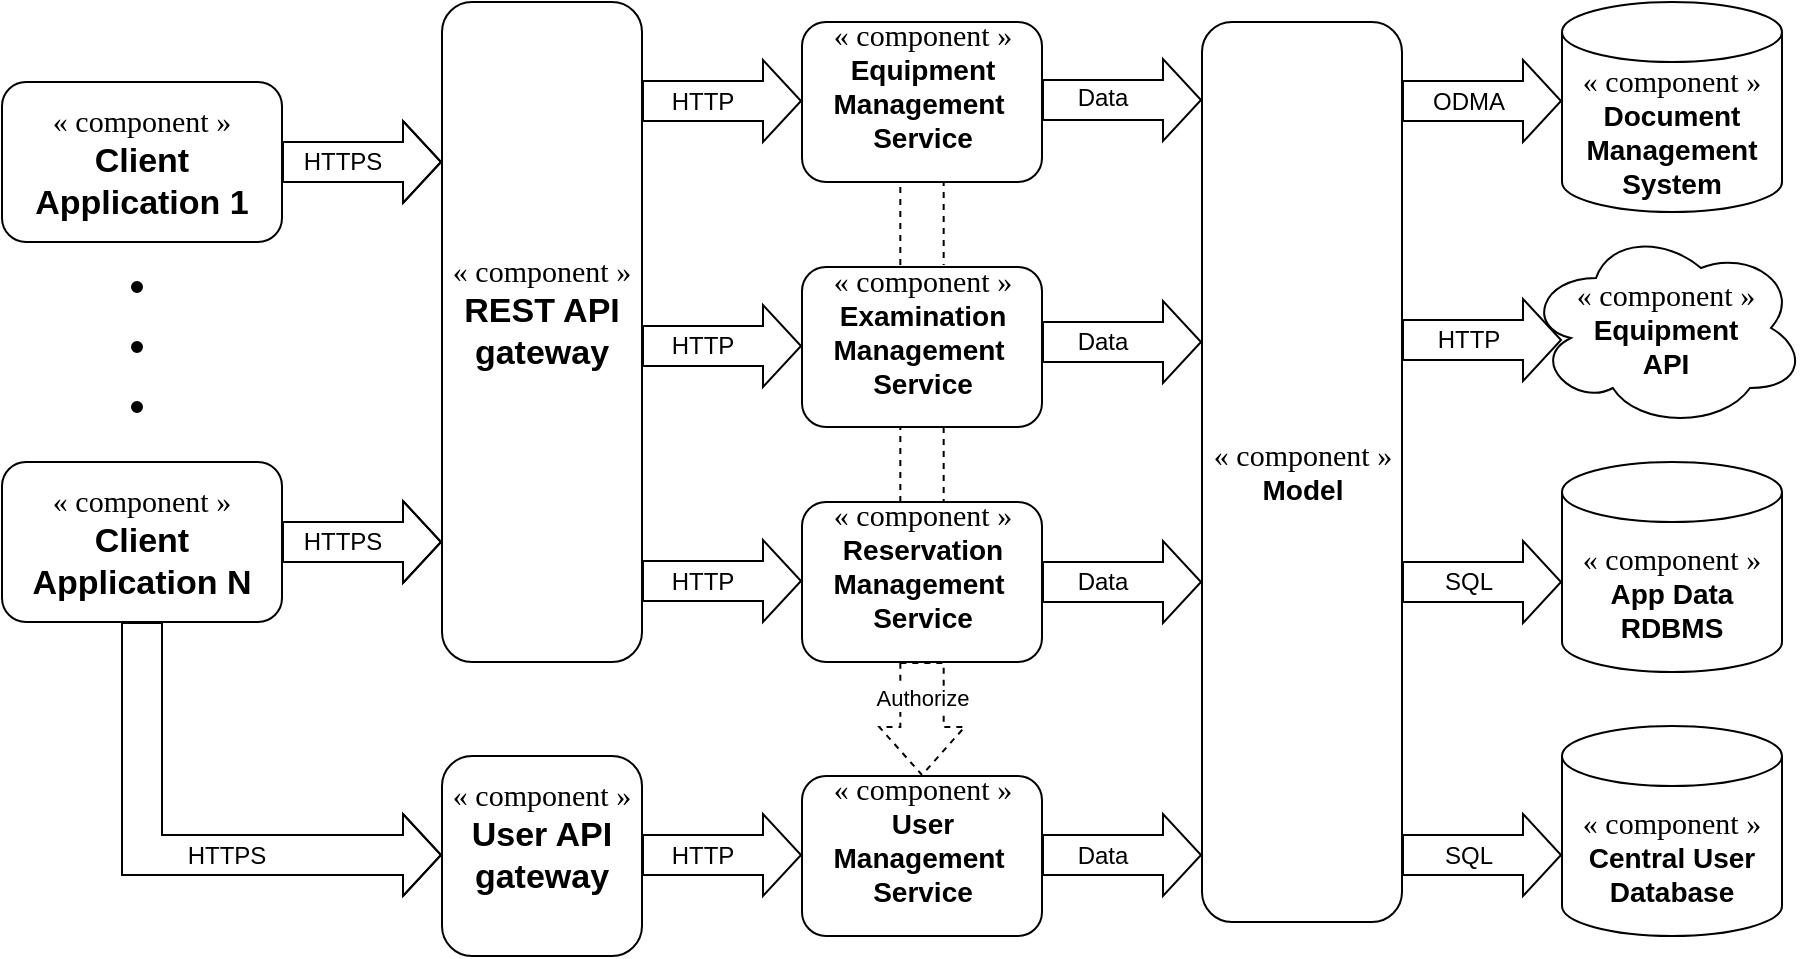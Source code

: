 <mxfile version="13.10.1" type="device"><diagram id="E6fE1Z5m_jugtNpHPAVi" name="Page-1"><mxGraphModel dx="768" dy="635" grid="1" gridSize="10" guides="1" tooltips="1" connect="1" arrows="1" fold="1" page="1" pageScale="1" pageWidth="827" pageHeight="1169" math="0" shadow="0"><root><mxCell id="0"/><mxCell id="1" parent="0"/><mxCell id="DBr3uY2wU5K_tfGCfMpf-68" value="&lt;font face=&quot;Garamond&quot;&gt;&lt;font style=&quot;font-size: 15px&quot;&gt;«&amp;nbsp;component&amp;nbsp;»&lt;/font&gt;&lt;br&gt;&lt;/font&gt;&lt;b style=&quot;font-size: 14px&quot;&gt;Equipment&lt;br&gt;API&lt;/b&gt;" style="ellipse;shape=cloud;whiteSpace=wrap;html=1;" parent="1" vertex="1"><mxGeometry x="762" y="133" width="140" height="100" as="geometry"/></mxCell><mxCell id="DBr3uY2wU5K_tfGCfMpf-1" style="edgeStyle=orthogonalEdgeStyle;rounded=0;orthogonalLoop=1;jettySize=auto;html=1;fontSize=17;shape=flexArrow;targetPerimeterSpacing=0;width=20;endSize=6;exitX=1;exitY=0.5;exitDx=0;exitDy=0;entryX=0;entryY=0.5;entryDx=0;entryDy=0;" parent="1" source="DBr3uY2wU5K_tfGCfMpf-3" edge="1"><mxGeometry relative="1" as="geometry"><mxPoint x="200" y="99.96" as="sourcePoint"/><mxPoint x="220" y="100" as="targetPoint"/><Array as="points"><mxPoint x="170" y="100"/><mxPoint x="170" y="100"/></Array></mxGeometry></mxCell><mxCell id="DBr3uY2wU5K_tfGCfMpf-2" value="HTTPS" style="edgeLabel;html=1;align=center;verticalAlign=middle;resizable=0;points=[];fontSize=12;" parent="DBr3uY2wU5K_tfGCfMpf-1" vertex="1" connectable="0"><mxGeometry x="0.368" y="6" relative="1" as="geometry"><mxPoint x="-24.48" y="6" as="offset"/></mxGeometry></mxCell><mxCell id="DBr3uY2wU5K_tfGCfMpf-3" value="" style="rounded=1;whiteSpace=wrap;html=1;" parent="1" vertex="1"><mxGeometry y="60" width="140" height="80" as="geometry"/></mxCell><mxCell id="DBr3uY2wU5K_tfGCfMpf-4" value="&lt;font&gt;&lt;font style=&quot;font-size: 17px&quot;&gt;&lt;span style=&quot;font-family: &amp;#34;garamond&amp;#34; ; font-size: 15px&quot;&gt;«&amp;nbsp;&lt;/span&gt;&lt;font style=&quot;font-family: &amp;#34;garamond&amp;#34; ; font-size: 15px&quot;&gt;component&amp;nbsp;&lt;/font&gt;&lt;span style=&quot;font-family: &amp;#34;garamond&amp;#34; ; font-size: 15px&quot;&gt;»&lt;/span&gt;&lt;br&gt;&lt;b&gt;Client Application&amp;nbsp;&lt;/b&gt;&lt;/font&gt;&lt;b&gt;1&lt;/b&gt;&lt;br style=&quot;font-size: 17px&quot;&gt;&lt;/font&gt;" style="text;html=1;strokeColor=none;fillColor=none;align=center;verticalAlign=middle;whiteSpace=wrap;rounded=0;rotation=0;fontSize=17;" parent="1" vertex="1"><mxGeometry x="10" y="80" width="120" height="40" as="geometry"/></mxCell><mxCell id="DBr3uY2wU5K_tfGCfMpf-8" value="" style="rounded=1;whiteSpace=wrap;html=1;" parent="1" vertex="1"><mxGeometry x="220" y="20" width="100" height="330" as="geometry"/></mxCell><mxCell id="DBr3uY2wU5K_tfGCfMpf-9" value="&lt;font&gt;&lt;font style=&quot;font-size: 17px&quot;&gt;&lt;span style=&quot;font-family: &amp;#34;garamond&amp;#34; ; font-size: 15px&quot;&gt;«&amp;nbsp;&lt;/span&gt;&lt;font style=&quot;font-family: &amp;#34;garamond&amp;#34; ; font-size: 15px&quot;&gt;component&amp;nbsp;&lt;/font&gt;&lt;span style=&quot;font-family: &amp;#34;garamond&amp;#34; ; font-size: 15px&quot;&gt;»&lt;/span&gt;&lt;br&gt;&lt;b&gt;REST API gateway&lt;/b&gt;&lt;/font&gt;&lt;br style=&quot;font-size: 17px&quot;&gt;&lt;/font&gt;" style="text;html=1;strokeColor=none;fillColor=none;align=center;verticalAlign=middle;whiteSpace=wrap;rounded=0;rotation=0;fontSize=17;" parent="1" vertex="1"><mxGeometry x="220" y="155" width="100" height="40" as="geometry"/></mxCell><mxCell id="DBr3uY2wU5K_tfGCfMpf-15" style="edgeStyle=orthogonalEdgeStyle;rounded=0;orthogonalLoop=1;jettySize=auto;html=1;fontSize=17;shape=flexArrow;targetPerimeterSpacing=0;width=20;endSize=6;exitX=1;exitY=0.5;exitDx=0;exitDy=0;entryX=0;entryY=0.5;entryDx=0;entryDy=0;" parent="1" source="DBr3uY2wU5K_tfGCfMpf-17" edge="1"><mxGeometry relative="1" as="geometry"><mxPoint x="200" y="289.96" as="sourcePoint"/><mxPoint x="220" y="290" as="targetPoint"/><Array as="points"><mxPoint x="170" y="290"/><mxPoint x="170" y="290"/></Array></mxGeometry></mxCell><mxCell id="DBr3uY2wU5K_tfGCfMpf-16" value="HTTPS" style="edgeLabel;html=1;align=center;verticalAlign=middle;resizable=0;points=[];fontSize=12;" parent="DBr3uY2wU5K_tfGCfMpf-15" vertex="1" connectable="0"><mxGeometry x="0.368" y="6" relative="1" as="geometry"><mxPoint x="-24.48" y="6" as="offset"/></mxGeometry></mxCell><mxCell id="DBr3uY2wU5K_tfGCfMpf-17" value="" style="rounded=1;whiteSpace=wrap;html=1;" parent="1" vertex="1"><mxGeometry y="250" width="140" height="80" as="geometry"/></mxCell><mxCell id="DBr3uY2wU5K_tfGCfMpf-18" value="&lt;font&gt;&lt;font style=&quot;font-size: 17px&quot;&gt;&lt;span style=&quot;font-family: &amp;#34;garamond&amp;#34; ; font-size: 15px&quot;&gt;«&amp;nbsp;&lt;/span&gt;&lt;font style=&quot;font-family: &amp;#34;garamond&amp;#34; ; font-size: 15px&quot;&gt;component&amp;nbsp;&lt;/font&gt;&lt;span style=&quot;font-family: &amp;#34;garamond&amp;#34; ; font-size: 15px&quot;&gt;»&lt;/span&gt;&lt;br&gt;&lt;b&gt;Client Application&amp;nbsp;&lt;/b&gt;&lt;/font&gt;&lt;b&gt;N&lt;/b&gt;&lt;br style=&quot;font-size: 17px&quot;&gt;&lt;/font&gt;" style="text;html=1;strokeColor=none;fillColor=none;align=center;verticalAlign=middle;whiteSpace=wrap;rounded=0;rotation=0;fontSize=17;" parent="1" vertex="1"><mxGeometry x="10" y="270" width="120" height="40" as="geometry"/></mxCell><mxCell id="DBr3uY2wU5K_tfGCfMpf-24" value="" style="ellipse;html=1;aspect=fixed;labelBackgroundColor=#000000;fillColor=#000000;" parent="1" vertex="1"><mxGeometry x="65" y="220" width="5" height="5" as="geometry"/></mxCell><mxCell id="DBr3uY2wU5K_tfGCfMpf-28" value="" style="ellipse;html=1;aspect=fixed;labelBackgroundColor=#000000;fillColor=#000000;" parent="1" vertex="1"><mxGeometry x="65" y="190" width="5" height="5" as="geometry"/></mxCell><mxCell id="DBr3uY2wU5K_tfGCfMpf-29" value="" style="ellipse;html=1;aspect=fixed;labelBackgroundColor=#000000;fillColor=#000000;" parent="1" vertex="1"><mxGeometry x="65" y="160" width="5" height="5" as="geometry"/></mxCell><mxCell id="_10oNObDBICrMxKRUGkf-12" style="edgeStyle=orthogonalEdgeStyle;shape=flexArrow;rounded=0;orthogonalLoop=1;jettySize=auto;html=1;exitX=0.5;exitY=1;exitDx=0;exitDy=0;entryX=0.5;entryY=0;entryDx=0;entryDy=0;dashed=1;width=21.667;endSize=7.667;" parent="1" source="DBr3uY2wU5K_tfGCfMpf-30" target="DBr3uY2wU5K_tfGCfMpf-54" edge="1"><mxGeometry relative="1" as="geometry"><mxPoint x="500" y="367" as="sourcePoint"/></mxGeometry></mxCell><mxCell id="_10oNObDBICrMxKRUGkf-13" value="Authorize" style="edgeLabel;html=1;align=center;verticalAlign=middle;resizable=0;points=[];" parent="_10oNObDBICrMxKRUGkf-12" vertex="1" connectable="0"><mxGeometry x="-0.189" y="-3" relative="1" as="geometry"><mxPoint x="3" y="-5" as="offset"/></mxGeometry></mxCell><mxCell id="DBr3uY2wU5K_tfGCfMpf-30" value="&lt;font face=&quot;Garamond&quot;&gt;&lt;font style=&quot;font-size: 15px&quot;&gt;« &lt;font style=&quot;font-size: 15px&quot;&gt;component &lt;/font&gt;»&lt;/font&gt;&lt;br&gt;&lt;/font&gt;&lt;b style=&quot;font-size: 14px&quot;&gt;&lt;span&gt;Reservation&lt;br&gt;Management&amp;nbsp;&lt;/span&gt;&lt;br&gt;&lt;span&gt;Service&lt;/span&gt;&lt;br&gt;&lt;br&gt;&lt;/b&gt;" style="html=1;dropTarget=0;fontSize=12;rounded=1;" parent="1" vertex="1"><mxGeometry x="400" y="270" width="120" height="80" as="geometry"/></mxCell><mxCell id="_10oNObDBICrMxKRUGkf-17" style="edgeStyle=orthogonalEdgeStyle;shape=link;rounded=0;orthogonalLoop=1;jettySize=auto;html=1;exitX=0.5;exitY=1;exitDx=0;exitDy=0;entryX=0.5;entryY=0;entryDx=0;entryDy=0;dashed=1;width=21.667;" parent="1" edge="1"><mxGeometry relative="1" as="geometry"><mxPoint x="460" y="109" as="sourcePoint"/><mxPoint x="460" y="151.5" as="targetPoint"/><Array as="points"><mxPoint x="500" y="130"/><mxPoint x="500" y="130"/></Array></mxGeometry></mxCell><mxCell id="DBr3uY2wU5K_tfGCfMpf-35" value="&lt;font face=&quot;Garamond&quot;&gt;&lt;font style=&quot;font-size: 15px&quot;&gt;« &lt;font style=&quot;font-size: 15px&quot;&gt;component &lt;/font&gt;»&lt;/font&gt;&lt;br&gt;&lt;/font&gt;&lt;b style=&quot;font-size: 14px&quot;&gt;&lt;span&gt;Equipment&lt;br&gt;Management&amp;nbsp;&lt;/span&gt;&lt;br&gt;&lt;span&gt;Service&lt;/span&gt;&lt;br&gt;&lt;br&gt;&lt;/b&gt;" style="html=1;dropTarget=0;fontSize=12;rounded=1;" parent="1" vertex="1"><mxGeometry x="400" y="30" width="120" height="80" as="geometry"/></mxCell><mxCell id="DBr3uY2wU5K_tfGCfMpf-38" style="edgeStyle=orthogonalEdgeStyle;rounded=0;orthogonalLoop=1;jettySize=auto;html=1;fontSize=17;shape=flexArrow;targetPerimeterSpacing=0;width=20;endSize=6;exitX=1;exitY=0.5;exitDx=0;exitDy=0;entryX=0;entryY=0.5;entryDx=0;entryDy=0;" parent="1" edge="1"><mxGeometry relative="1" as="geometry"><mxPoint x="320" y="309.5" as="sourcePoint"/><mxPoint x="400" y="309.5" as="targetPoint"/><Array as="points"><mxPoint x="400" y="309.5"/></Array></mxGeometry></mxCell><mxCell id="DBr3uY2wU5K_tfGCfMpf-39" value="HTTP" style="edgeLabel;html=1;align=center;verticalAlign=middle;resizable=0;points=[];fontSize=12;" parent="DBr3uY2wU5K_tfGCfMpf-38" vertex="1" connectable="0"><mxGeometry x="0.368" y="6" relative="1" as="geometry"><mxPoint x="-24.48" y="6" as="offset"/></mxGeometry></mxCell><mxCell id="DBr3uY2wU5K_tfGCfMpf-40" style="edgeStyle=orthogonalEdgeStyle;rounded=0;orthogonalLoop=1;jettySize=auto;html=1;fontSize=17;shape=flexArrow;targetPerimeterSpacing=0;width=20;endSize=6;exitX=1;exitY=0.5;exitDx=0;exitDy=0;entryX=0;entryY=0.5;entryDx=0;entryDy=0;" parent="1" edge="1"><mxGeometry relative="1" as="geometry"><mxPoint x="320" y="69.5" as="sourcePoint"/><mxPoint x="400" y="69.5" as="targetPoint"/><Array as="points"><mxPoint x="400" y="69.5"/></Array></mxGeometry></mxCell><mxCell id="DBr3uY2wU5K_tfGCfMpf-41" value="HTTP" style="edgeLabel;html=1;align=center;verticalAlign=middle;resizable=0;points=[];fontSize=12;" parent="DBr3uY2wU5K_tfGCfMpf-40" vertex="1" connectable="0"><mxGeometry x="0.368" y="6" relative="1" as="geometry"><mxPoint x="-24.48" y="6" as="offset"/></mxGeometry></mxCell><mxCell id="DBr3uY2wU5K_tfGCfMpf-42" style="edgeStyle=orthogonalEdgeStyle;rounded=0;orthogonalLoop=1;jettySize=auto;html=1;fontSize=17;shape=flexArrow;targetPerimeterSpacing=0;width=20;endSize=6;exitX=1;exitY=0.5;exitDx=0;exitDy=0;entryX=0;entryY=0.5;entryDx=0;entryDy=0;" parent="1" edge="1"><mxGeometry relative="1" as="geometry"><mxPoint x="320" y="192" as="sourcePoint"/><mxPoint x="400" y="192" as="targetPoint"/><Array as="points"><mxPoint x="400" y="192"/></Array></mxGeometry></mxCell><mxCell id="DBr3uY2wU5K_tfGCfMpf-43" value="HTTP" style="edgeLabel;html=1;align=center;verticalAlign=middle;resizable=0;points=[];fontSize=12;" parent="DBr3uY2wU5K_tfGCfMpf-42" vertex="1" connectable="0"><mxGeometry x="0.368" y="6" relative="1" as="geometry"><mxPoint x="-24.48" y="6" as="offset"/></mxGeometry></mxCell><mxCell id="_10oNObDBICrMxKRUGkf-20" style="edgeStyle=orthogonalEdgeStyle;shape=link;rounded=0;orthogonalLoop=1;jettySize=auto;html=1;exitX=0.5;exitY=1;exitDx=0;exitDy=0;entryX=0.5;entryY=0;entryDx=0;entryDy=0;dashed=1;width=21.667;" parent="1" source="DBr3uY2wU5K_tfGCfMpf-44" target="DBr3uY2wU5K_tfGCfMpf-30" edge="1"><mxGeometry relative="1" as="geometry"/></mxCell><mxCell id="DBr3uY2wU5K_tfGCfMpf-44" value="&lt;font face=&quot;Garamond&quot;&gt;&lt;font style=&quot;font-size: 15px&quot;&gt;« &lt;font style=&quot;font-size: 15px&quot;&gt;component &lt;/font&gt;»&lt;/font&gt;&lt;br&gt;&lt;/font&gt;&lt;b style=&quot;font-size: 14px&quot;&gt;&lt;span&gt;Examination&lt;br&gt;Management&amp;nbsp;&lt;/span&gt;&lt;br&gt;&lt;span&gt;Service&lt;/span&gt;&lt;br&gt;&lt;br&gt;&lt;/b&gt;" style="html=1;dropTarget=0;fontSize=12;rounded=1;" parent="1" vertex="1"><mxGeometry x="400" y="152.5" width="120" height="80" as="geometry"/></mxCell><mxCell id="DBr3uY2wU5K_tfGCfMpf-45" value="" style="rounded=1;whiteSpace=wrap;html=1;" parent="1" vertex="1"><mxGeometry x="220" y="397" width="100" height="100" as="geometry"/></mxCell><mxCell id="DBr3uY2wU5K_tfGCfMpf-47" value="&lt;font&gt;&lt;font style=&quot;font-size: 17px&quot;&gt;&lt;span style=&quot;font-family: &amp;#34;garamond&amp;#34; ; font-size: 15px&quot;&gt;«&amp;nbsp;&lt;/span&gt;&lt;font style=&quot;font-family: &amp;#34;garamond&amp;#34; ; font-size: 15px&quot;&gt;component&amp;nbsp;&lt;/font&gt;&lt;span style=&quot;font-family: &amp;#34;garamond&amp;#34; ; font-size: 15px&quot;&gt;»&lt;/span&gt;&lt;br&gt;&lt;b&gt;User API gateway&lt;/b&gt;&lt;/font&gt;&lt;br style=&quot;font-size: 17px&quot;&gt;&lt;/font&gt;" style="text;html=1;strokeColor=none;fillColor=none;align=center;verticalAlign=middle;whiteSpace=wrap;rounded=0;rotation=0;fontSize=17;" parent="1" vertex="1"><mxGeometry x="220" y="417" width="100" height="40" as="geometry"/></mxCell><mxCell id="DBr3uY2wU5K_tfGCfMpf-54" value="&lt;font face=&quot;Garamond&quot;&gt;&lt;font style=&quot;font-size: 15px&quot;&gt;« &lt;font style=&quot;font-size: 15px&quot;&gt;component &lt;/font&gt;»&lt;/font&gt;&lt;br&gt;&lt;/font&gt;&lt;b style=&quot;font-size: 14px&quot;&gt;&lt;span&gt;User&lt;br&gt;Management&amp;nbsp;&lt;/span&gt;&lt;br&gt;&lt;span&gt;Service&lt;/span&gt;&lt;br&gt;&lt;br&gt;&lt;/b&gt;" style="html=1;dropTarget=0;fontSize=12;rounded=1;" parent="1" vertex="1"><mxGeometry x="400" y="407" width="120" height="80" as="geometry"/></mxCell><mxCell id="DBr3uY2wU5K_tfGCfMpf-55" style="edgeStyle=orthogonalEdgeStyle;rounded=0;orthogonalLoop=1;jettySize=auto;html=1;fontSize=17;shape=flexArrow;targetPerimeterSpacing=0;width=20;endSize=6;exitX=1;exitY=0.5;exitDx=0;exitDy=0;entryX=0;entryY=0.5;entryDx=0;entryDy=0;" parent="1" edge="1"><mxGeometry relative="1" as="geometry"><mxPoint x="320" y="446.5" as="sourcePoint"/><mxPoint x="400" y="446.5" as="targetPoint"/><Array as="points"><mxPoint x="400" y="446.5"/></Array></mxGeometry></mxCell><mxCell id="DBr3uY2wU5K_tfGCfMpf-56" value="HTTP" style="edgeLabel;html=1;align=center;verticalAlign=middle;resizable=0;points=[];fontSize=12;" parent="DBr3uY2wU5K_tfGCfMpf-55" vertex="1" connectable="0"><mxGeometry x="0.368" y="6" relative="1" as="geometry"><mxPoint x="-24.48" y="6" as="offset"/></mxGeometry></mxCell><mxCell id="DBr3uY2wU5K_tfGCfMpf-57" value="&lt;font face=&quot;Garamond&quot;&gt;&lt;font style=&quot;font-size: 15px&quot;&gt;«&amp;nbsp;component&amp;nbsp;»&lt;/font&gt;&lt;br&gt;&lt;/font&gt;&lt;b style=&quot;font-size: 14px&quot;&gt;Model&lt;br&gt;&lt;/b&gt;" style="html=1;dropTarget=0;fontSize=12;rounded=1;" parent="1" vertex="1"><mxGeometry x="600" y="30" width="100" height="450" as="geometry"/></mxCell><mxCell id="DBr3uY2wU5K_tfGCfMpf-58" style="edgeStyle=orthogonalEdgeStyle;rounded=0;orthogonalLoop=1;jettySize=auto;html=1;fontSize=17;shape=flexArrow;targetPerimeterSpacing=0;width=20;endSize=6;exitX=1;exitY=0.5;exitDx=0;exitDy=0;entryX=0;entryY=0.5;entryDx=0;entryDy=0;" parent="1" edge="1"><mxGeometry relative="1" as="geometry"><mxPoint x="520" y="69" as="sourcePoint"/><mxPoint x="600" y="69" as="targetPoint"/><Array as="points"><mxPoint x="600" y="69"/></Array></mxGeometry></mxCell><mxCell id="DBr3uY2wU5K_tfGCfMpf-59" value="Data" style="edgeLabel;html=1;align=center;verticalAlign=middle;resizable=0;points=[];fontSize=12;" parent="DBr3uY2wU5K_tfGCfMpf-58" vertex="1" connectable="0"><mxGeometry x="0.368" y="6" relative="1" as="geometry"><mxPoint x="-24.48" y="5" as="offset"/></mxGeometry></mxCell><mxCell id="DBr3uY2wU5K_tfGCfMpf-60" style="edgeStyle=orthogonalEdgeStyle;rounded=0;orthogonalLoop=1;jettySize=auto;html=1;fontSize=17;shape=flexArrow;targetPerimeterSpacing=0;width=20;endSize=6;exitX=1;exitY=0.5;exitDx=0;exitDy=0;entryX=0;entryY=0.5;entryDx=0;entryDy=0;" parent="1" edge="1"><mxGeometry relative="1" as="geometry"><mxPoint x="520" y="190" as="sourcePoint"/><mxPoint x="600" y="190" as="targetPoint"/><Array as="points"><mxPoint x="600" y="190"/></Array></mxGeometry></mxCell><mxCell id="DBr3uY2wU5K_tfGCfMpf-61" value="Data" style="edgeLabel;html=1;align=center;verticalAlign=middle;resizable=0;points=[];fontSize=12;" parent="DBr3uY2wU5K_tfGCfMpf-60" vertex="1" connectable="0"><mxGeometry x="0.368" y="6" relative="1" as="geometry"><mxPoint x="-24.48" y="6" as="offset"/></mxGeometry></mxCell><mxCell id="DBr3uY2wU5K_tfGCfMpf-62" value="&lt;font face=&quot;Garamond&quot;&gt;&lt;font style=&quot;font-size: 15px&quot;&gt;«&amp;nbsp;component&amp;nbsp;»&lt;/font&gt;&lt;br&gt;&lt;/font&gt;&lt;b style=&quot;font-size: 14px&quot;&gt;Document Management System&lt;/b&gt;" style="shape=cylinder3;whiteSpace=wrap;html=1;boundedLbl=1;backgroundOutline=1;size=15;fontSize=12;" parent="1" vertex="1"><mxGeometry x="780" y="20" width="110" height="105" as="geometry"/></mxCell><mxCell id="DBr3uY2wU5K_tfGCfMpf-69" value="&lt;font face=&quot;Garamond&quot;&gt;&lt;font style=&quot;font-size: 15px&quot;&gt;«&amp;nbsp;component&amp;nbsp;»&lt;/font&gt;&lt;br&gt;&lt;/font&gt;&lt;b style=&quot;font-size: 14px&quot;&gt;App Data RDBMS&lt;/b&gt;" style="shape=cylinder3;whiteSpace=wrap;html=1;boundedLbl=1;backgroundOutline=1;size=15;fontSize=12;" parent="1" vertex="1"><mxGeometry x="780" y="250" width="110" height="105" as="geometry"/></mxCell><mxCell id="DBr3uY2wU5K_tfGCfMpf-70" value="&lt;font face=&quot;Garamond&quot;&gt;&lt;font style=&quot;font-size: 15px&quot;&gt;«&amp;nbsp;component&amp;nbsp;»&lt;/font&gt;&lt;br&gt;&lt;/font&gt;&lt;b style=&quot;font-size: 14px&quot;&gt;Central User Database&lt;/b&gt;" style="shape=cylinder3;whiteSpace=wrap;html=1;boundedLbl=1;backgroundOutline=1;size=15;fontSize=12;" parent="1" vertex="1"><mxGeometry x="780" y="382" width="110" height="105" as="geometry"/></mxCell><mxCell id="DBr3uY2wU5K_tfGCfMpf-72" style="edgeStyle=orthogonalEdgeStyle;rounded=0;orthogonalLoop=1;jettySize=auto;html=1;fontSize=17;shape=flexArrow;targetPerimeterSpacing=0;width=20;endSize=6;exitX=1;exitY=0.5;exitDx=0;exitDy=0;entryX=0;entryY=0.5;entryDx=0;entryDy=0;" parent="1" edge="1"><mxGeometry relative="1" as="geometry"><mxPoint x="520" y="446.5" as="sourcePoint"/><mxPoint x="600" y="446.5" as="targetPoint"/><Array as="points"><mxPoint x="600" y="446.5"/></Array></mxGeometry></mxCell><mxCell id="DBr3uY2wU5K_tfGCfMpf-73" value="Data" style="edgeLabel;html=1;align=center;verticalAlign=middle;resizable=0;points=[];fontSize=12;" parent="DBr3uY2wU5K_tfGCfMpf-72" vertex="1" connectable="0"><mxGeometry x="0.368" y="6" relative="1" as="geometry"><mxPoint x="-24.48" y="6" as="offset"/></mxGeometry></mxCell><mxCell id="DBr3uY2wU5K_tfGCfMpf-88" style="edgeStyle=orthogonalEdgeStyle;rounded=0;orthogonalLoop=1;jettySize=auto;html=1;fontSize=17;shape=flexArrow;targetPerimeterSpacing=0;width=20;endSize=6;entryX=0;entryY=0.5;entryDx=0;entryDy=0;" parent="1" edge="1"><mxGeometry relative="1" as="geometry"><mxPoint x="700" y="310" as="sourcePoint"/><mxPoint x="780" y="310" as="targetPoint"/><Array as="points"/></mxGeometry></mxCell><mxCell id="DBr3uY2wU5K_tfGCfMpf-89" value="SQL" style="edgeLabel;html=1;align=center;verticalAlign=middle;resizable=0;points=[];fontSize=12;" parent="DBr3uY2wU5K_tfGCfMpf-88" vertex="1" connectable="0"><mxGeometry x="0.368" y="6" relative="1" as="geometry"><mxPoint x="-22" y="6" as="offset"/></mxGeometry></mxCell><mxCell id="_10oNObDBICrMxKRUGkf-21" style="edgeStyle=orthogonalEdgeStyle;rounded=0;orthogonalLoop=1;jettySize=auto;html=1;fontSize=17;shape=flexArrow;targetPerimeterSpacing=0;width=20;endSize=6;exitX=0.5;exitY=1;exitDx=0;exitDy=0;entryX=0;entryY=0.5;entryDx=0;entryDy=0;" parent="1" source="DBr3uY2wU5K_tfGCfMpf-17" edge="1"><mxGeometry relative="1" as="geometry"><mxPoint x="140" y="446.5" as="sourcePoint"/><mxPoint x="220" y="446.5" as="targetPoint"/><Array as="points"><mxPoint x="70" y="447"/></Array></mxGeometry></mxCell><mxCell id="_10oNObDBICrMxKRUGkf-22" value="HTTPS" style="edgeLabel;html=1;align=center;verticalAlign=middle;resizable=0;points=[];fontSize=12;" parent="_10oNObDBICrMxKRUGkf-21" vertex="1" connectable="0"><mxGeometry x="0.368" y="6" relative="1" as="geometry"><mxPoint x="-24.48" y="6" as="offset"/></mxGeometry></mxCell><mxCell id="_10oNObDBICrMxKRUGkf-26" style="edgeStyle=orthogonalEdgeStyle;rounded=0;orthogonalLoop=1;jettySize=auto;html=1;fontSize=17;shape=flexArrow;targetPerimeterSpacing=0;width=20;endSize=6;entryX=0;entryY=0.5;entryDx=0;entryDy=0;" parent="1" edge="1"><mxGeometry relative="1" as="geometry"><mxPoint x="700" y="446.5" as="sourcePoint"/><mxPoint x="780" y="446.5" as="targetPoint"/><Array as="points"/></mxGeometry></mxCell><mxCell id="_10oNObDBICrMxKRUGkf-27" value="SQL" style="edgeLabel;html=1;align=center;verticalAlign=middle;resizable=0;points=[];fontSize=12;" parent="_10oNObDBICrMxKRUGkf-26" vertex="1" connectable="0"><mxGeometry x="0.368" y="6" relative="1" as="geometry"><mxPoint x="-22" y="6" as="offset"/></mxGeometry></mxCell><mxCell id="_10oNObDBICrMxKRUGkf-28" style="edgeStyle=orthogonalEdgeStyle;rounded=0;orthogonalLoop=1;jettySize=auto;html=1;fontSize=17;shape=flexArrow;targetPerimeterSpacing=0;width=20;endSize=6;exitX=1;exitY=0.5;exitDx=0;exitDy=0;entryX=0;entryY=0.5;entryDx=0;entryDy=0;" parent="1" edge="1"><mxGeometry relative="1" as="geometry"><mxPoint x="520" y="310" as="sourcePoint"/><mxPoint x="600" y="310" as="targetPoint"/><Array as="points"><mxPoint x="600" y="310"/></Array></mxGeometry></mxCell><mxCell id="_10oNObDBICrMxKRUGkf-29" value="Data" style="edgeLabel;html=1;align=center;verticalAlign=middle;resizable=0;points=[];fontSize=12;" parent="_10oNObDBICrMxKRUGkf-28" vertex="1" connectable="0"><mxGeometry x="0.368" y="6" relative="1" as="geometry"><mxPoint x="-24.48" y="6" as="offset"/></mxGeometry></mxCell><mxCell id="_10oNObDBICrMxKRUGkf-30" style="edgeStyle=orthogonalEdgeStyle;rounded=0;orthogonalLoop=1;jettySize=auto;html=1;fontSize=17;shape=flexArrow;targetPerimeterSpacing=0;width=20;endSize=6;entryX=0;entryY=0.5;entryDx=0;entryDy=0;" parent="1" edge="1"><mxGeometry relative="1" as="geometry"><mxPoint x="700" y="69.5" as="sourcePoint"/><mxPoint x="780" y="69.5" as="targetPoint"/><Array as="points"/></mxGeometry></mxCell><mxCell id="_10oNObDBICrMxKRUGkf-31" value="ODMA" style="edgeLabel;html=1;align=center;verticalAlign=middle;resizable=0;points=[];fontSize=12;" parent="_10oNObDBICrMxKRUGkf-30" vertex="1" connectable="0"><mxGeometry x="0.368" y="6" relative="1" as="geometry"><mxPoint x="-22" y="6" as="offset"/></mxGeometry></mxCell><mxCell id="_10oNObDBICrMxKRUGkf-32" style="edgeStyle=orthogonalEdgeStyle;rounded=0;orthogonalLoop=1;jettySize=auto;html=1;fontSize=17;shape=flexArrow;targetPerimeterSpacing=0;width=20;endSize=6;entryX=0;entryY=0.5;entryDx=0;entryDy=0;" parent="1" edge="1"><mxGeometry relative="1" as="geometry"><mxPoint x="700" y="189" as="sourcePoint"/><mxPoint x="780" y="189" as="targetPoint"/><Array as="points"/></mxGeometry></mxCell><mxCell id="_10oNObDBICrMxKRUGkf-33" value="HTTP" style="edgeLabel;html=1;align=center;verticalAlign=middle;resizable=0;points=[];fontSize=12;" parent="_10oNObDBICrMxKRUGkf-32" vertex="1" connectable="0"><mxGeometry x="0.368" y="6" relative="1" as="geometry"><mxPoint x="-22" y="6" as="offset"/></mxGeometry></mxCell></root></mxGraphModel></diagram></mxfile>